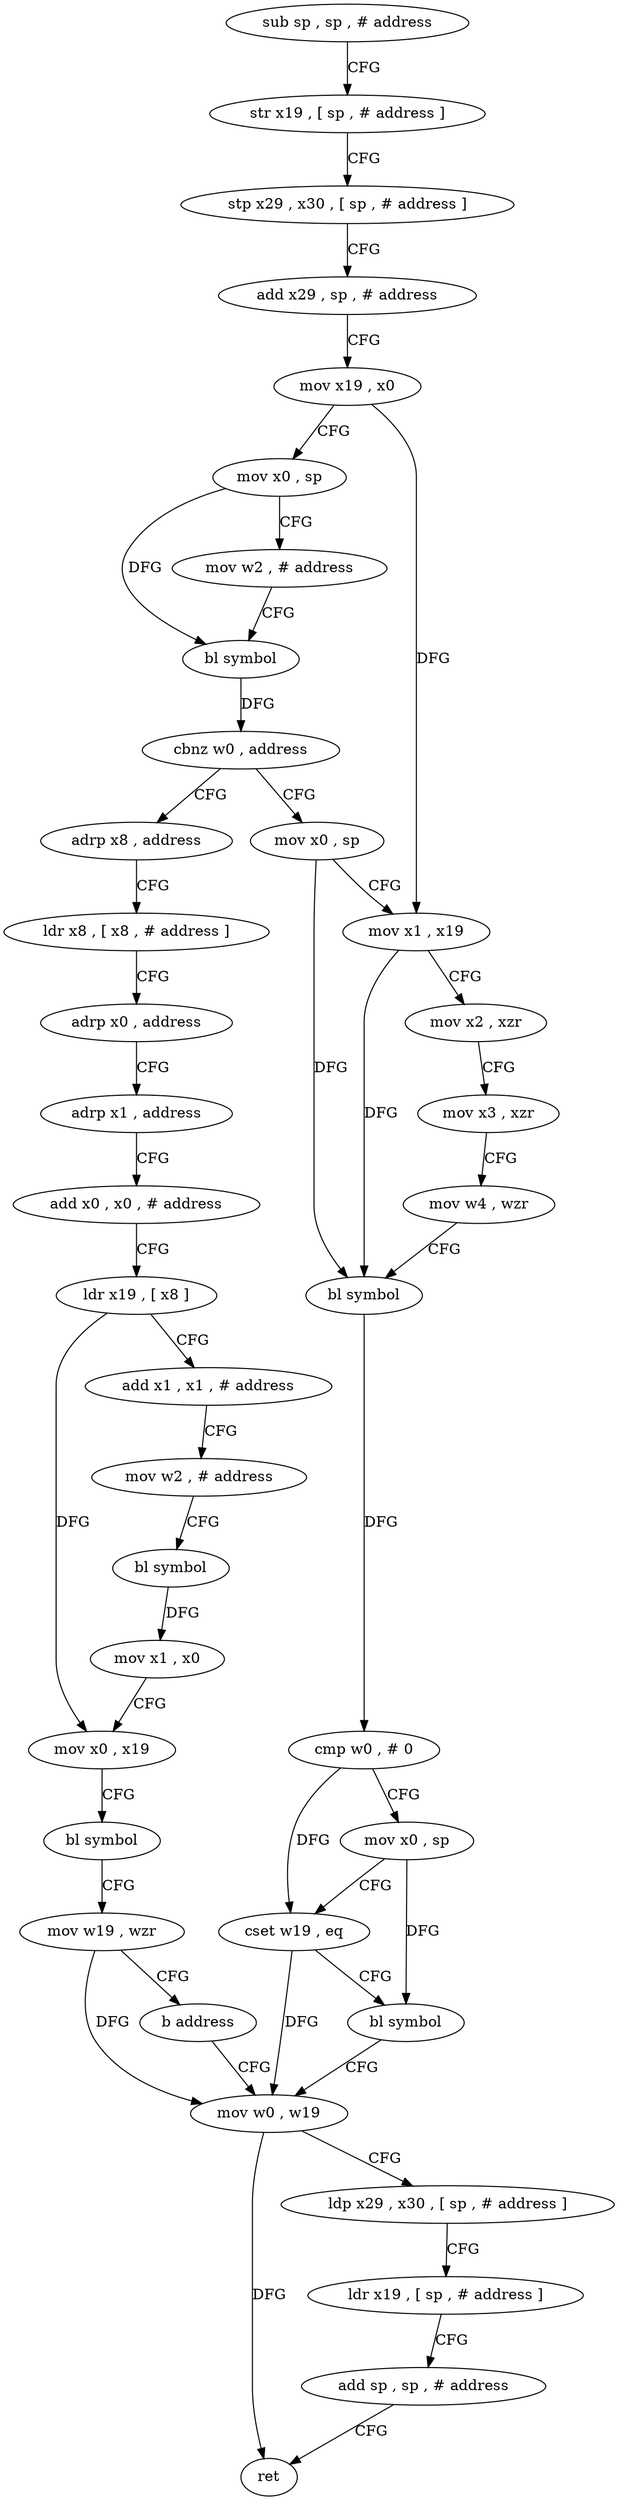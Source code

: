 digraph "func" {
"73356" [label = "sub sp , sp , # address" ]
"73360" [label = "str x19 , [ sp , # address ]" ]
"73364" [label = "stp x29 , x30 , [ sp , # address ]" ]
"73368" [label = "add x29 , sp , # address" ]
"73372" [label = "mov x19 , x0" ]
"73376" [label = "mov x0 , sp" ]
"73380" [label = "mov w2 , # address" ]
"73384" [label = "bl symbol" ]
"73388" [label = "cbnz w0 , address" ]
"73452" [label = "adrp x8 , address" ]
"73392" [label = "mov x0 , sp" ]
"73456" [label = "ldr x8 , [ x8 , # address ]" ]
"73460" [label = "adrp x0 , address" ]
"73464" [label = "adrp x1 , address" ]
"73468" [label = "add x0 , x0 , # address" ]
"73472" [label = "ldr x19 , [ x8 ]" ]
"73476" [label = "add x1 , x1 , # address" ]
"73480" [label = "mov w2 , # address" ]
"73484" [label = "bl symbol" ]
"73488" [label = "mov x1 , x0" ]
"73492" [label = "mov x0 , x19" ]
"73496" [label = "bl symbol" ]
"73500" [label = "mov w19 , wzr" ]
"73504" [label = "b address" ]
"73432" [label = "mov w0 , w19" ]
"73396" [label = "mov x1 , x19" ]
"73400" [label = "mov x2 , xzr" ]
"73404" [label = "mov x3 , xzr" ]
"73408" [label = "mov w4 , wzr" ]
"73412" [label = "bl symbol" ]
"73416" [label = "cmp w0 , # 0" ]
"73420" [label = "mov x0 , sp" ]
"73424" [label = "cset w19 , eq" ]
"73428" [label = "bl symbol" ]
"73436" [label = "ldp x29 , x30 , [ sp , # address ]" ]
"73440" [label = "ldr x19 , [ sp , # address ]" ]
"73444" [label = "add sp , sp , # address" ]
"73448" [label = "ret" ]
"73356" -> "73360" [ label = "CFG" ]
"73360" -> "73364" [ label = "CFG" ]
"73364" -> "73368" [ label = "CFG" ]
"73368" -> "73372" [ label = "CFG" ]
"73372" -> "73376" [ label = "CFG" ]
"73372" -> "73396" [ label = "DFG" ]
"73376" -> "73380" [ label = "CFG" ]
"73376" -> "73384" [ label = "DFG" ]
"73380" -> "73384" [ label = "CFG" ]
"73384" -> "73388" [ label = "DFG" ]
"73388" -> "73452" [ label = "CFG" ]
"73388" -> "73392" [ label = "CFG" ]
"73452" -> "73456" [ label = "CFG" ]
"73392" -> "73396" [ label = "CFG" ]
"73392" -> "73412" [ label = "DFG" ]
"73456" -> "73460" [ label = "CFG" ]
"73460" -> "73464" [ label = "CFG" ]
"73464" -> "73468" [ label = "CFG" ]
"73468" -> "73472" [ label = "CFG" ]
"73472" -> "73476" [ label = "CFG" ]
"73472" -> "73492" [ label = "DFG" ]
"73476" -> "73480" [ label = "CFG" ]
"73480" -> "73484" [ label = "CFG" ]
"73484" -> "73488" [ label = "DFG" ]
"73488" -> "73492" [ label = "CFG" ]
"73492" -> "73496" [ label = "CFG" ]
"73496" -> "73500" [ label = "CFG" ]
"73500" -> "73504" [ label = "CFG" ]
"73500" -> "73432" [ label = "DFG" ]
"73504" -> "73432" [ label = "CFG" ]
"73432" -> "73436" [ label = "CFG" ]
"73432" -> "73448" [ label = "DFG" ]
"73396" -> "73400" [ label = "CFG" ]
"73396" -> "73412" [ label = "DFG" ]
"73400" -> "73404" [ label = "CFG" ]
"73404" -> "73408" [ label = "CFG" ]
"73408" -> "73412" [ label = "CFG" ]
"73412" -> "73416" [ label = "DFG" ]
"73416" -> "73420" [ label = "CFG" ]
"73416" -> "73424" [ label = "DFG" ]
"73420" -> "73424" [ label = "CFG" ]
"73420" -> "73428" [ label = "DFG" ]
"73424" -> "73428" [ label = "CFG" ]
"73424" -> "73432" [ label = "DFG" ]
"73428" -> "73432" [ label = "CFG" ]
"73436" -> "73440" [ label = "CFG" ]
"73440" -> "73444" [ label = "CFG" ]
"73444" -> "73448" [ label = "CFG" ]
}
